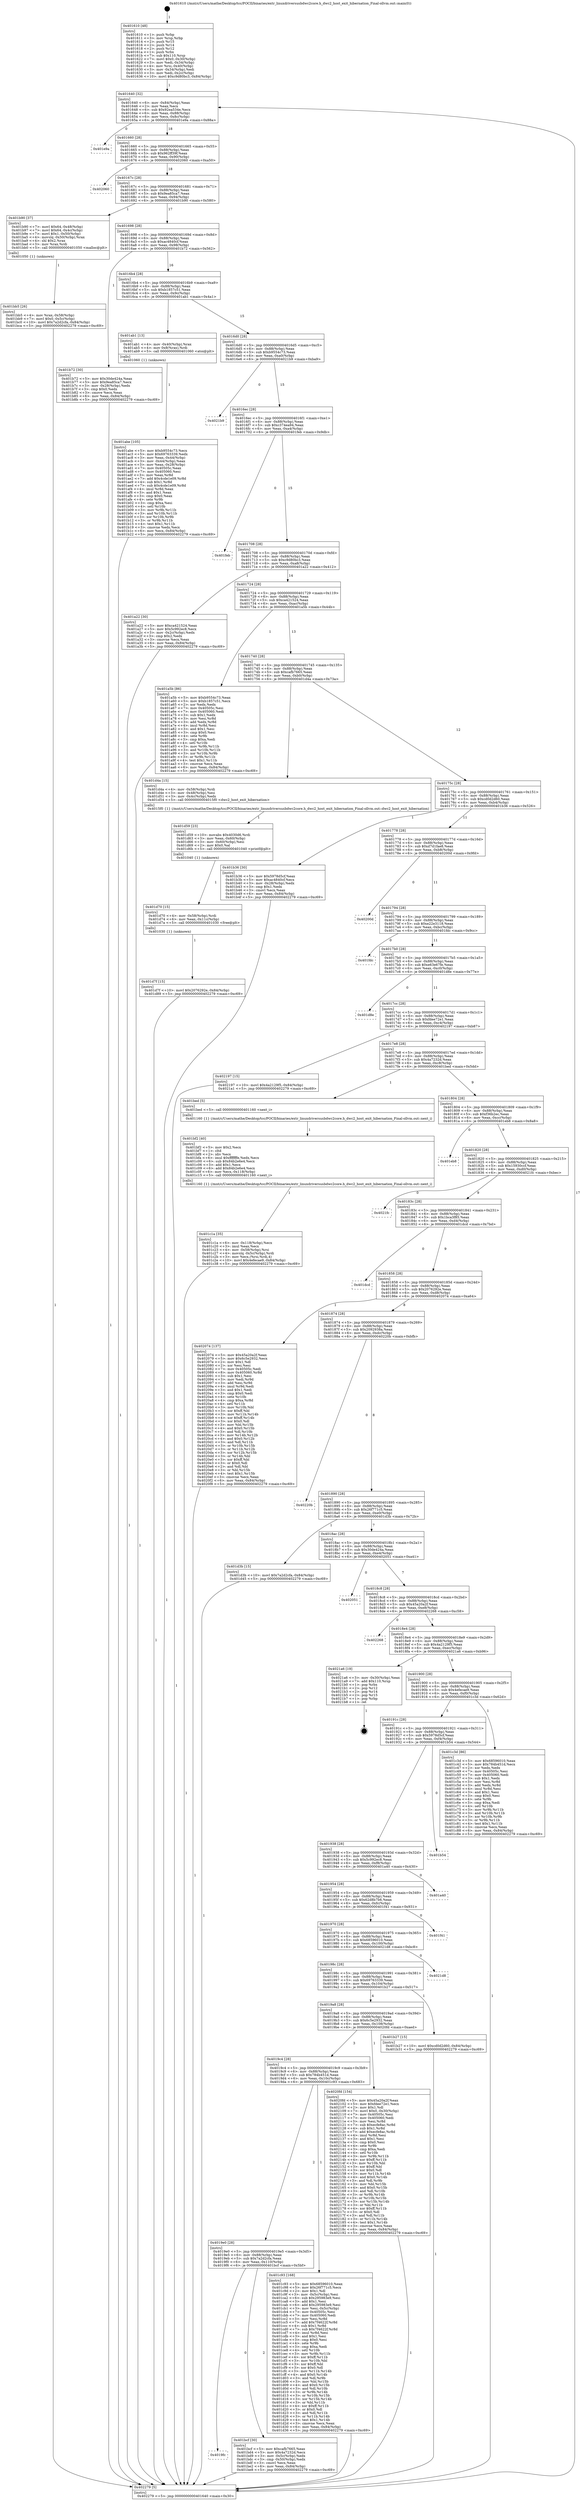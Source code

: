 digraph "0x401610" {
  label = "0x401610 (/mnt/c/Users/mathe/Desktop/tcc/POCII/binaries/extr_linuxdriversusbdwc2core.h_dwc2_host_exit_hibernation_Final-ollvm.out::main(0))"
  labelloc = "t"
  node[shape=record]

  Entry [label="",width=0.3,height=0.3,shape=circle,fillcolor=black,style=filled]
  "0x401640" [label="{
     0x401640 [32]\l
     | [instrs]\l
     &nbsp;&nbsp;0x401640 \<+6\>: mov -0x84(%rbp),%eax\l
     &nbsp;&nbsp;0x401646 \<+2\>: mov %eax,%ecx\l
     &nbsp;&nbsp;0x401648 \<+6\>: sub $0x92ea534e,%ecx\l
     &nbsp;&nbsp;0x40164e \<+6\>: mov %eax,-0x88(%rbp)\l
     &nbsp;&nbsp;0x401654 \<+6\>: mov %ecx,-0x8c(%rbp)\l
     &nbsp;&nbsp;0x40165a \<+6\>: je 0000000000401e9a \<main+0x88a\>\l
  }"]
  "0x401e9a" [label="{
     0x401e9a\l
  }", style=dashed]
  "0x401660" [label="{
     0x401660 [28]\l
     | [instrs]\l
     &nbsp;&nbsp;0x401660 \<+5\>: jmp 0000000000401665 \<main+0x55\>\l
     &nbsp;&nbsp;0x401665 \<+6\>: mov -0x88(%rbp),%eax\l
     &nbsp;&nbsp;0x40166b \<+5\>: sub $0x962ff39f,%eax\l
     &nbsp;&nbsp;0x401670 \<+6\>: mov %eax,-0x90(%rbp)\l
     &nbsp;&nbsp;0x401676 \<+6\>: je 0000000000402060 \<main+0xa50\>\l
  }"]
  Exit [label="",width=0.3,height=0.3,shape=circle,fillcolor=black,style=filled,peripheries=2]
  "0x402060" [label="{
     0x402060\l
  }", style=dashed]
  "0x40167c" [label="{
     0x40167c [28]\l
     | [instrs]\l
     &nbsp;&nbsp;0x40167c \<+5\>: jmp 0000000000401681 \<main+0x71\>\l
     &nbsp;&nbsp;0x401681 \<+6\>: mov -0x88(%rbp),%eax\l
     &nbsp;&nbsp;0x401687 \<+5\>: sub $0x9ea85ca7,%eax\l
     &nbsp;&nbsp;0x40168c \<+6\>: mov %eax,-0x94(%rbp)\l
     &nbsp;&nbsp;0x401692 \<+6\>: je 0000000000401b90 \<main+0x580\>\l
  }"]
  "0x401d7f" [label="{
     0x401d7f [15]\l
     | [instrs]\l
     &nbsp;&nbsp;0x401d7f \<+10\>: movl $0x2076292e,-0x84(%rbp)\l
     &nbsp;&nbsp;0x401d89 \<+5\>: jmp 0000000000402279 \<main+0xc69\>\l
  }"]
  "0x401b90" [label="{
     0x401b90 [37]\l
     | [instrs]\l
     &nbsp;&nbsp;0x401b90 \<+7\>: movl $0x64,-0x48(%rbp)\l
     &nbsp;&nbsp;0x401b97 \<+7\>: movl $0x64,-0x4c(%rbp)\l
     &nbsp;&nbsp;0x401b9e \<+7\>: movl $0x1,-0x50(%rbp)\l
     &nbsp;&nbsp;0x401ba5 \<+4\>: movslq -0x50(%rbp),%rax\l
     &nbsp;&nbsp;0x401ba9 \<+4\>: shl $0x2,%rax\l
     &nbsp;&nbsp;0x401bad \<+3\>: mov %rax,%rdi\l
     &nbsp;&nbsp;0x401bb0 \<+5\>: call 0000000000401050 \<malloc@plt\>\l
     | [calls]\l
     &nbsp;&nbsp;0x401050 \{1\} (unknown)\l
  }"]
  "0x401698" [label="{
     0x401698 [28]\l
     | [instrs]\l
     &nbsp;&nbsp;0x401698 \<+5\>: jmp 000000000040169d \<main+0x8d\>\l
     &nbsp;&nbsp;0x40169d \<+6\>: mov -0x88(%rbp),%eax\l
     &nbsp;&nbsp;0x4016a3 \<+5\>: sub $0xac4840cf,%eax\l
     &nbsp;&nbsp;0x4016a8 \<+6\>: mov %eax,-0x98(%rbp)\l
     &nbsp;&nbsp;0x4016ae \<+6\>: je 0000000000401b72 \<main+0x562\>\l
  }"]
  "0x401d70" [label="{
     0x401d70 [15]\l
     | [instrs]\l
     &nbsp;&nbsp;0x401d70 \<+4\>: mov -0x58(%rbp),%rdi\l
     &nbsp;&nbsp;0x401d74 \<+6\>: mov %eax,-0x11c(%rbp)\l
     &nbsp;&nbsp;0x401d7a \<+5\>: call 0000000000401030 \<free@plt\>\l
     | [calls]\l
     &nbsp;&nbsp;0x401030 \{1\} (unknown)\l
  }"]
  "0x401b72" [label="{
     0x401b72 [30]\l
     | [instrs]\l
     &nbsp;&nbsp;0x401b72 \<+5\>: mov $0x30de424a,%eax\l
     &nbsp;&nbsp;0x401b77 \<+5\>: mov $0x9ea85ca7,%ecx\l
     &nbsp;&nbsp;0x401b7c \<+3\>: mov -0x28(%rbp),%edx\l
     &nbsp;&nbsp;0x401b7f \<+3\>: cmp $0x0,%edx\l
     &nbsp;&nbsp;0x401b82 \<+3\>: cmove %ecx,%eax\l
     &nbsp;&nbsp;0x401b85 \<+6\>: mov %eax,-0x84(%rbp)\l
     &nbsp;&nbsp;0x401b8b \<+5\>: jmp 0000000000402279 \<main+0xc69\>\l
  }"]
  "0x4016b4" [label="{
     0x4016b4 [28]\l
     | [instrs]\l
     &nbsp;&nbsp;0x4016b4 \<+5\>: jmp 00000000004016b9 \<main+0xa9\>\l
     &nbsp;&nbsp;0x4016b9 \<+6\>: mov -0x88(%rbp),%eax\l
     &nbsp;&nbsp;0x4016bf \<+5\>: sub $0xb1857c51,%eax\l
     &nbsp;&nbsp;0x4016c4 \<+6\>: mov %eax,-0x9c(%rbp)\l
     &nbsp;&nbsp;0x4016ca \<+6\>: je 0000000000401ab1 \<main+0x4a1\>\l
  }"]
  "0x401d59" [label="{
     0x401d59 [23]\l
     | [instrs]\l
     &nbsp;&nbsp;0x401d59 \<+10\>: movabs $0x4030d6,%rdi\l
     &nbsp;&nbsp;0x401d63 \<+3\>: mov %eax,-0x60(%rbp)\l
     &nbsp;&nbsp;0x401d66 \<+3\>: mov -0x60(%rbp),%esi\l
     &nbsp;&nbsp;0x401d69 \<+2\>: mov $0x0,%al\l
     &nbsp;&nbsp;0x401d6b \<+5\>: call 0000000000401040 \<printf@plt\>\l
     | [calls]\l
     &nbsp;&nbsp;0x401040 \{1\} (unknown)\l
  }"]
  "0x401ab1" [label="{
     0x401ab1 [13]\l
     | [instrs]\l
     &nbsp;&nbsp;0x401ab1 \<+4\>: mov -0x40(%rbp),%rax\l
     &nbsp;&nbsp;0x401ab5 \<+4\>: mov 0x8(%rax),%rdi\l
     &nbsp;&nbsp;0x401ab9 \<+5\>: call 0000000000401060 \<atoi@plt\>\l
     | [calls]\l
     &nbsp;&nbsp;0x401060 \{1\} (unknown)\l
  }"]
  "0x4016d0" [label="{
     0x4016d0 [28]\l
     | [instrs]\l
     &nbsp;&nbsp;0x4016d0 \<+5\>: jmp 00000000004016d5 \<main+0xc5\>\l
     &nbsp;&nbsp;0x4016d5 \<+6\>: mov -0x88(%rbp),%eax\l
     &nbsp;&nbsp;0x4016db \<+5\>: sub $0xb9554c73,%eax\l
     &nbsp;&nbsp;0x4016e0 \<+6\>: mov %eax,-0xa0(%rbp)\l
     &nbsp;&nbsp;0x4016e6 \<+6\>: je 00000000004021b9 \<main+0xba9\>\l
  }"]
  "0x401c1a" [label="{
     0x401c1a [35]\l
     | [instrs]\l
     &nbsp;&nbsp;0x401c1a \<+6\>: mov -0x118(%rbp),%ecx\l
     &nbsp;&nbsp;0x401c20 \<+3\>: imul %eax,%ecx\l
     &nbsp;&nbsp;0x401c23 \<+4\>: mov -0x58(%rbp),%rsi\l
     &nbsp;&nbsp;0x401c27 \<+4\>: movslq -0x5c(%rbp),%rdi\l
     &nbsp;&nbsp;0x401c2b \<+3\>: mov %ecx,(%rsi,%rdi,4)\l
     &nbsp;&nbsp;0x401c2e \<+10\>: movl $0x4efecae9,-0x84(%rbp)\l
     &nbsp;&nbsp;0x401c38 \<+5\>: jmp 0000000000402279 \<main+0xc69\>\l
  }"]
  "0x4021b9" [label="{
     0x4021b9\l
  }", style=dashed]
  "0x4016ec" [label="{
     0x4016ec [28]\l
     | [instrs]\l
     &nbsp;&nbsp;0x4016ec \<+5\>: jmp 00000000004016f1 \<main+0xe1\>\l
     &nbsp;&nbsp;0x4016f1 \<+6\>: mov -0x88(%rbp),%eax\l
     &nbsp;&nbsp;0x4016f7 \<+5\>: sub $0xc374ea94,%eax\l
     &nbsp;&nbsp;0x4016fc \<+6\>: mov %eax,-0xa4(%rbp)\l
     &nbsp;&nbsp;0x401702 \<+6\>: je 0000000000401feb \<main+0x9db\>\l
  }"]
  "0x401bf2" [label="{
     0x401bf2 [40]\l
     | [instrs]\l
     &nbsp;&nbsp;0x401bf2 \<+5\>: mov $0x2,%ecx\l
     &nbsp;&nbsp;0x401bf7 \<+1\>: cltd\l
     &nbsp;&nbsp;0x401bf8 \<+2\>: idiv %ecx\l
     &nbsp;&nbsp;0x401bfa \<+6\>: imul $0xfffffffe,%edx,%ecx\l
     &nbsp;&nbsp;0x401c00 \<+6\>: sub $0x84b2e6e4,%ecx\l
     &nbsp;&nbsp;0x401c06 \<+3\>: add $0x1,%ecx\l
     &nbsp;&nbsp;0x401c09 \<+6\>: add $0x84b2e6e4,%ecx\l
     &nbsp;&nbsp;0x401c0f \<+6\>: mov %ecx,-0x118(%rbp)\l
     &nbsp;&nbsp;0x401c15 \<+5\>: call 0000000000401160 \<next_i\>\l
     | [calls]\l
     &nbsp;&nbsp;0x401160 \{1\} (/mnt/c/Users/mathe/Desktop/tcc/POCII/binaries/extr_linuxdriversusbdwc2core.h_dwc2_host_exit_hibernation_Final-ollvm.out::next_i)\l
  }"]
  "0x401feb" [label="{
     0x401feb\l
  }", style=dashed]
  "0x401708" [label="{
     0x401708 [28]\l
     | [instrs]\l
     &nbsp;&nbsp;0x401708 \<+5\>: jmp 000000000040170d \<main+0xfd\>\l
     &nbsp;&nbsp;0x40170d \<+6\>: mov -0x88(%rbp),%eax\l
     &nbsp;&nbsp;0x401713 \<+5\>: sub $0xc9d80bc3,%eax\l
     &nbsp;&nbsp;0x401718 \<+6\>: mov %eax,-0xa8(%rbp)\l
     &nbsp;&nbsp;0x40171e \<+6\>: je 0000000000401a22 \<main+0x412\>\l
  }"]
  "0x4019fc" [label="{
     0x4019fc\l
  }", style=dashed]
  "0x401a22" [label="{
     0x401a22 [30]\l
     | [instrs]\l
     &nbsp;&nbsp;0x401a22 \<+5\>: mov $0xca421524,%eax\l
     &nbsp;&nbsp;0x401a27 \<+5\>: mov $0x5c992ec8,%ecx\l
     &nbsp;&nbsp;0x401a2c \<+3\>: mov -0x2c(%rbp),%edx\l
     &nbsp;&nbsp;0x401a2f \<+3\>: cmp $0x2,%edx\l
     &nbsp;&nbsp;0x401a32 \<+3\>: cmovne %ecx,%eax\l
     &nbsp;&nbsp;0x401a35 \<+6\>: mov %eax,-0x84(%rbp)\l
     &nbsp;&nbsp;0x401a3b \<+5\>: jmp 0000000000402279 \<main+0xc69\>\l
  }"]
  "0x401724" [label="{
     0x401724 [28]\l
     | [instrs]\l
     &nbsp;&nbsp;0x401724 \<+5\>: jmp 0000000000401729 \<main+0x119\>\l
     &nbsp;&nbsp;0x401729 \<+6\>: mov -0x88(%rbp),%eax\l
     &nbsp;&nbsp;0x40172f \<+5\>: sub $0xca421524,%eax\l
     &nbsp;&nbsp;0x401734 \<+6\>: mov %eax,-0xac(%rbp)\l
     &nbsp;&nbsp;0x40173a \<+6\>: je 0000000000401a5b \<main+0x44b\>\l
  }"]
  "0x402279" [label="{
     0x402279 [5]\l
     | [instrs]\l
     &nbsp;&nbsp;0x402279 \<+5\>: jmp 0000000000401640 \<main+0x30\>\l
  }"]
  "0x401610" [label="{
     0x401610 [48]\l
     | [instrs]\l
     &nbsp;&nbsp;0x401610 \<+1\>: push %rbp\l
     &nbsp;&nbsp;0x401611 \<+3\>: mov %rsp,%rbp\l
     &nbsp;&nbsp;0x401614 \<+2\>: push %r15\l
     &nbsp;&nbsp;0x401616 \<+2\>: push %r14\l
     &nbsp;&nbsp;0x401618 \<+2\>: push %r12\l
     &nbsp;&nbsp;0x40161a \<+1\>: push %rbx\l
     &nbsp;&nbsp;0x40161b \<+7\>: sub $0x110,%rsp\l
     &nbsp;&nbsp;0x401622 \<+7\>: movl $0x0,-0x30(%rbp)\l
     &nbsp;&nbsp;0x401629 \<+3\>: mov %edi,-0x34(%rbp)\l
     &nbsp;&nbsp;0x40162c \<+4\>: mov %rsi,-0x40(%rbp)\l
     &nbsp;&nbsp;0x401630 \<+3\>: mov -0x34(%rbp),%edi\l
     &nbsp;&nbsp;0x401633 \<+3\>: mov %edi,-0x2c(%rbp)\l
     &nbsp;&nbsp;0x401636 \<+10\>: movl $0xc9d80bc3,-0x84(%rbp)\l
  }"]
  "0x401bcf" [label="{
     0x401bcf [30]\l
     | [instrs]\l
     &nbsp;&nbsp;0x401bcf \<+5\>: mov $0xcafb7665,%eax\l
     &nbsp;&nbsp;0x401bd4 \<+5\>: mov $0x4a7232d,%ecx\l
     &nbsp;&nbsp;0x401bd9 \<+3\>: mov -0x5c(%rbp),%edx\l
     &nbsp;&nbsp;0x401bdc \<+3\>: cmp -0x50(%rbp),%edx\l
     &nbsp;&nbsp;0x401bdf \<+3\>: cmovl %ecx,%eax\l
     &nbsp;&nbsp;0x401be2 \<+6\>: mov %eax,-0x84(%rbp)\l
     &nbsp;&nbsp;0x401be8 \<+5\>: jmp 0000000000402279 \<main+0xc69\>\l
  }"]
  "0x401a5b" [label="{
     0x401a5b [86]\l
     | [instrs]\l
     &nbsp;&nbsp;0x401a5b \<+5\>: mov $0xb9554c73,%eax\l
     &nbsp;&nbsp;0x401a60 \<+5\>: mov $0xb1857c51,%ecx\l
     &nbsp;&nbsp;0x401a65 \<+2\>: xor %edx,%edx\l
     &nbsp;&nbsp;0x401a67 \<+7\>: mov 0x40505c,%esi\l
     &nbsp;&nbsp;0x401a6e \<+7\>: mov 0x405060,%edi\l
     &nbsp;&nbsp;0x401a75 \<+3\>: sub $0x1,%edx\l
     &nbsp;&nbsp;0x401a78 \<+3\>: mov %esi,%r8d\l
     &nbsp;&nbsp;0x401a7b \<+3\>: add %edx,%r8d\l
     &nbsp;&nbsp;0x401a7e \<+4\>: imul %r8d,%esi\l
     &nbsp;&nbsp;0x401a82 \<+3\>: and $0x1,%esi\l
     &nbsp;&nbsp;0x401a85 \<+3\>: cmp $0x0,%esi\l
     &nbsp;&nbsp;0x401a88 \<+4\>: sete %r9b\l
     &nbsp;&nbsp;0x401a8c \<+3\>: cmp $0xa,%edi\l
     &nbsp;&nbsp;0x401a8f \<+4\>: setl %r10b\l
     &nbsp;&nbsp;0x401a93 \<+3\>: mov %r9b,%r11b\l
     &nbsp;&nbsp;0x401a96 \<+3\>: and %r10b,%r11b\l
     &nbsp;&nbsp;0x401a99 \<+3\>: xor %r10b,%r9b\l
     &nbsp;&nbsp;0x401a9c \<+3\>: or %r9b,%r11b\l
     &nbsp;&nbsp;0x401a9f \<+4\>: test $0x1,%r11b\l
     &nbsp;&nbsp;0x401aa3 \<+3\>: cmovne %ecx,%eax\l
     &nbsp;&nbsp;0x401aa6 \<+6\>: mov %eax,-0x84(%rbp)\l
     &nbsp;&nbsp;0x401aac \<+5\>: jmp 0000000000402279 \<main+0xc69\>\l
  }"]
  "0x401740" [label="{
     0x401740 [28]\l
     | [instrs]\l
     &nbsp;&nbsp;0x401740 \<+5\>: jmp 0000000000401745 \<main+0x135\>\l
     &nbsp;&nbsp;0x401745 \<+6\>: mov -0x88(%rbp),%eax\l
     &nbsp;&nbsp;0x40174b \<+5\>: sub $0xcafb7665,%eax\l
     &nbsp;&nbsp;0x401750 \<+6\>: mov %eax,-0xb0(%rbp)\l
     &nbsp;&nbsp;0x401756 \<+6\>: je 0000000000401d4a \<main+0x73a\>\l
  }"]
  "0x401abe" [label="{
     0x401abe [105]\l
     | [instrs]\l
     &nbsp;&nbsp;0x401abe \<+5\>: mov $0xb9554c73,%ecx\l
     &nbsp;&nbsp;0x401ac3 \<+5\>: mov $0x69763339,%edx\l
     &nbsp;&nbsp;0x401ac8 \<+3\>: mov %eax,-0x44(%rbp)\l
     &nbsp;&nbsp;0x401acb \<+3\>: mov -0x44(%rbp),%eax\l
     &nbsp;&nbsp;0x401ace \<+3\>: mov %eax,-0x28(%rbp)\l
     &nbsp;&nbsp;0x401ad1 \<+7\>: mov 0x40505c,%eax\l
     &nbsp;&nbsp;0x401ad8 \<+7\>: mov 0x405060,%esi\l
     &nbsp;&nbsp;0x401adf \<+3\>: mov %eax,%r8d\l
     &nbsp;&nbsp;0x401ae2 \<+7\>: add $0x4cde1e09,%r8d\l
     &nbsp;&nbsp;0x401ae9 \<+4\>: sub $0x1,%r8d\l
     &nbsp;&nbsp;0x401aed \<+7\>: sub $0x4cde1e09,%r8d\l
     &nbsp;&nbsp;0x401af4 \<+4\>: imul %r8d,%eax\l
     &nbsp;&nbsp;0x401af8 \<+3\>: and $0x1,%eax\l
     &nbsp;&nbsp;0x401afb \<+3\>: cmp $0x0,%eax\l
     &nbsp;&nbsp;0x401afe \<+4\>: sete %r9b\l
     &nbsp;&nbsp;0x401b02 \<+3\>: cmp $0xa,%esi\l
     &nbsp;&nbsp;0x401b05 \<+4\>: setl %r10b\l
     &nbsp;&nbsp;0x401b09 \<+3\>: mov %r9b,%r11b\l
     &nbsp;&nbsp;0x401b0c \<+3\>: and %r10b,%r11b\l
     &nbsp;&nbsp;0x401b0f \<+3\>: xor %r10b,%r9b\l
     &nbsp;&nbsp;0x401b12 \<+3\>: or %r9b,%r11b\l
     &nbsp;&nbsp;0x401b15 \<+4\>: test $0x1,%r11b\l
     &nbsp;&nbsp;0x401b19 \<+3\>: cmovne %edx,%ecx\l
     &nbsp;&nbsp;0x401b1c \<+6\>: mov %ecx,-0x84(%rbp)\l
     &nbsp;&nbsp;0x401b22 \<+5\>: jmp 0000000000402279 \<main+0xc69\>\l
  }"]
  "0x4019e0" [label="{
     0x4019e0 [28]\l
     | [instrs]\l
     &nbsp;&nbsp;0x4019e0 \<+5\>: jmp 00000000004019e5 \<main+0x3d5\>\l
     &nbsp;&nbsp;0x4019e5 \<+6\>: mov -0x88(%rbp),%eax\l
     &nbsp;&nbsp;0x4019eb \<+5\>: sub $0x7a2d2cfa,%eax\l
     &nbsp;&nbsp;0x4019f0 \<+6\>: mov %eax,-0x110(%rbp)\l
     &nbsp;&nbsp;0x4019f6 \<+6\>: je 0000000000401bcf \<main+0x5bf\>\l
  }"]
  "0x401d4a" [label="{
     0x401d4a [15]\l
     | [instrs]\l
     &nbsp;&nbsp;0x401d4a \<+4\>: mov -0x58(%rbp),%rdi\l
     &nbsp;&nbsp;0x401d4e \<+3\>: mov -0x48(%rbp),%esi\l
     &nbsp;&nbsp;0x401d51 \<+3\>: mov -0x4c(%rbp),%edx\l
     &nbsp;&nbsp;0x401d54 \<+5\>: call 00000000004015f0 \<dwc2_host_exit_hibernation\>\l
     | [calls]\l
     &nbsp;&nbsp;0x4015f0 \{1\} (/mnt/c/Users/mathe/Desktop/tcc/POCII/binaries/extr_linuxdriversusbdwc2core.h_dwc2_host_exit_hibernation_Final-ollvm.out::dwc2_host_exit_hibernation)\l
  }"]
  "0x40175c" [label="{
     0x40175c [28]\l
     | [instrs]\l
     &nbsp;&nbsp;0x40175c \<+5\>: jmp 0000000000401761 \<main+0x151\>\l
     &nbsp;&nbsp;0x401761 \<+6\>: mov -0x88(%rbp),%eax\l
     &nbsp;&nbsp;0x401767 \<+5\>: sub $0xcd0d2d60,%eax\l
     &nbsp;&nbsp;0x40176c \<+6\>: mov %eax,-0xb4(%rbp)\l
     &nbsp;&nbsp;0x401772 \<+6\>: je 0000000000401b36 \<main+0x526\>\l
  }"]
  "0x401c93" [label="{
     0x401c93 [168]\l
     | [instrs]\l
     &nbsp;&nbsp;0x401c93 \<+5\>: mov $0x68596010,%eax\l
     &nbsp;&nbsp;0x401c98 \<+5\>: mov $0x26f771c5,%ecx\l
     &nbsp;&nbsp;0x401c9d \<+2\>: mov $0x1,%dl\l
     &nbsp;&nbsp;0x401c9f \<+3\>: mov -0x5c(%rbp),%esi\l
     &nbsp;&nbsp;0x401ca2 \<+6\>: sub $0x295983e9,%esi\l
     &nbsp;&nbsp;0x401ca8 \<+3\>: add $0x1,%esi\l
     &nbsp;&nbsp;0x401cab \<+6\>: add $0x295983e9,%esi\l
     &nbsp;&nbsp;0x401cb1 \<+3\>: mov %esi,-0x5c(%rbp)\l
     &nbsp;&nbsp;0x401cb4 \<+7\>: mov 0x40505c,%esi\l
     &nbsp;&nbsp;0x401cbb \<+7\>: mov 0x405060,%edi\l
     &nbsp;&nbsp;0x401cc2 \<+3\>: mov %esi,%r8d\l
     &nbsp;&nbsp;0x401cc5 \<+7\>: add $0x7f4622f,%r8d\l
     &nbsp;&nbsp;0x401ccc \<+4\>: sub $0x1,%r8d\l
     &nbsp;&nbsp;0x401cd0 \<+7\>: sub $0x7f4622f,%r8d\l
     &nbsp;&nbsp;0x401cd7 \<+4\>: imul %r8d,%esi\l
     &nbsp;&nbsp;0x401cdb \<+3\>: and $0x1,%esi\l
     &nbsp;&nbsp;0x401cde \<+3\>: cmp $0x0,%esi\l
     &nbsp;&nbsp;0x401ce1 \<+4\>: sete %r9b\l
     &nbsp;&nbsp;0x401ce5 \<+3\>: cmp $0xa,%edi\l
     &nbsp;&nbsp;0x401ce8 \<+4\>: setl %r10b\l
     &nbsp;&nbsp;0x401cec \<+3\>: mov %r9b,%r11b\l
     &nbsp;&nbsp;0x401cef \<+4\>: xor $0xff,%r11b\l
     &nbsp;&nbsp;0x401cf3 \<+3\>: mov %r10b,%bl\l
     &nbsp;&nbsp;0x401cf6 \<+3\>: xor $0xff,%bl\l
     &nbsp;&nbsp;0x401cf9 \<+3\>: xor $0x0,%dl\l
     &nbsp;&nbsp;0x401cfc \<+3\>: mov %r11b,%r14b\l
     &nbsp;&nbsp;0x401cff \<+4\>: and $0x0,%r14b\l
     &nbsp;&nbsp;0x401d03 \<+3\>: and %dl,%r9b\l
     &nbsp;&nbsp;0x401d06 \<+3\>: mov %bl,%r15b\l
     &nbsp;&nbsp;0x401d09 \<+4\>: and $0x0,%r15b\l
     &nbsp;&nbsp;0x401d0d \<+3\>: and %dl,%r10b\l
     &nbsp;&nbsp;0x401d10 \<+3\>: or %r9b,%r14b\l
     &nbsp;&nbsp;0x401d13 \<+3\>: or %r10b,%r15b\l
     &nbsp;&nbsp;0x401d16 \<+3\>: xor %r15b,%r14b\l
     &nbsp;&nbsp;0x401d19 \<+3\>: or %bl,%r11b\l
     &nbsp;&nbsp;0x401d1c \<+4\>: xor $0xff,%r11b\l
     &nbsp;&nbsp;0x401d20 \<+3\>: or $0x0,%dl\l
     &nbsp;&nbsp;0x401d23 \<+3\>: and %dl,%r11b\l
     &nbsp;&nbsp;0x401d26 \<+3\>: or %r11b,%r14b\l
     &nbsp;&nbsp;0x401d29 \<+4\>: test $0x1,%r14b\l
     &nbsp;&nbsp;0x401d2d \<+3\>: cmovne %ecx,%eax\l
     &nbsp;&nbsp;0x401d30 \<+6\>: mov %eax,-0x84(%rbp)\l
     &nbsp;&nbsp;0x401d36 \<+5\>: jmp 0000000000402279 \<main+0xc69\>\l
  }"]
  "0x401b36" [label="{
     0x401b36 [30]\l
     | [instrs]\l
     &nbsp;&nbsp;0x401b36 \<+5\>: mov $0x5978d5cf,%eax\l
     &nbsp;&nbsp;0x401b3b \<+5\>: mov $0xac4840cf,%ecx\l
     &nbsp;&nbsp;0x401b40 \<+3\>: mov -0x28(%rbp),%edx\l
     &nbsp;&nbsp;0x401b43 \<+3\>: cmp $0x1,%edx\l
     &nbsp;&nbsp;0x401b46 \<+3\>: cmovl %ecx,%eax\l
     &nbsp;&nbsp;0x401b49 \<+6\>: mov %eax,-0x84(%rbp)\l
     &nbsp;&nbsp;0x401b4f \<+5\>: jmp 0000000000402279 \<main+0xc69\>\l
  }"]
  "0x401778" [label="{
     0x401778 [28]\l
     | [instrs]\l
     &nbsp;&nbsp;0x401778 \<+5\>: jmp 000000000040177d \<main+0x16d\>\l
     &nbsp;&nbsp;0x40177d \<+6\>: mov -0x88(%rbp),%eax\l
     &nbsp;&nbsp;0x401783 \<+5\>: sub $0xd7d1fae8,%eax\l
     &nbsp;&nbsp;0x401788 \<+6\>: mov %eax,-0xb8(%rbp)\l
     &nbsp;&nbsp;0x40178e \<+6\>: je 000000000040200d \<main+0x9fd\>\l
  }"]
  "0x4019c4" [label="{
     0x4019c4 [28]\l
     | [instrs]\l
     &nbsp;&nbsp;0x4019c4 \<+5\>: jmp 00000000004019c9 \<main+0x3b9\>\l
     &nbsp;&nbsp;0x4019c9 \<+6\>: mov -0x88(%rbp),%eax\l
     &nbsp;&nbsp;0x4019cf \<+5\>: sub $0x784b451d,%eax\l
     &nbsp;&nbsp;0x4019d4 \<+6\>: mov %eax,-0x10c(%rbp)\l
     &nbsp;&nbsp;0x4019da \<+6\>: je 0000000000401c93 \<main+0x683\>\l
  }"]
  "0x40200d" [label="{
     0x40200d\l
  }", style=dashed]
  "0x401794" [label="{
     0x401794 [28]\l
     | [instrs]\l
     &nbsp;&nbsp;0x401794 \<+5\>: jmp 0000000000401799 \<main+0x189\>\l
     &nbsp;&nbsp;0x401799 \<+6\>: mov -0x88(%rbp),%eax\l
     &nbsp;&nbsp;0x40179f \<+5\>: sub $0xe22e3118,%eax\l
     &nbsp;&nbsp;0x4017a4 \<+6\>: mov %eax,-0xbc(%rbp)\l
     &nbsp;&nbsp;0x4017aa \<+6\>: je 0000000000401fdc \<main+0x9cc\>\l
  }"]
  "0x4020fd" [label="{
     0x4020fd [154]\l
     | [instrs]\l
     &nbsp;&nbsp;0x4020fd \<+5\>: mov $0x45a20a2f,%eax\l
     &nbsp;&nbsp;0x402102 \<+5\>: mov $0xfdee72e1,%ecx\l
     &nbsp;&nbsp;0x402107 \<+2\>: mov $0x1,%dl\l
     &nbsp;&nbsp;0x402109 \<+7\>: movl $0x0,-0x30(%rbp)\l
     &nbsp;&nbsp;0x402110 \<+7\>: mov 0x40505c,%esi\l
     &nbsp;&nbsp;0x402117 \<+7\>: mov 0x405060,%edi\l
     &nbsp;&nbsp;0x40211e \<+3\>: mov %esi,%r8d\l
     &nbsp;&nbsp;0x402121 \<+7\>: sub $0xecfe8ac,%r8d\l
     &nbsp;&nbsp;0x402128 \<+4\>: sub $0x1,%r8d\l
     &nbsp;&nbsp;0x40212c \<+7\>: add $0xecfe8ac,%r8d\l
     &nbsp;&nbsp;0x402133 \<+4\>: imul %r8d,%esi\l
     &nbsp;&nbsp;0x402137 \<+3\>: and $0x1,%esi\l
     &nbsp;&nbsp;0x40213a \<+3\>: cmp $0x0,%esi\l
     &nbsp;&nbsp;0x40213d \<+4\>: sete %r9b\l
     &nbsp;&nbsp;0x402141 \<+3\>: cmp $0xa,%edi\l
     &nbsp;&nbsp;0x402144 \<+4\>: setl %r10b\l
     &nbsp;&nbsp;0x402148 \<+3\>: mov %r9b,%r11b\l
     &nbsp;&nbsp;0x40214b \<+4\>: xor $0xff,%r11b\l
     &nbsp;&nbsp;0x40214f \<+3\>: mov %r10b,%bl\l
     &nbsp;&nbsp;0x402152 \<+3\>: xor $0xff,%bl\l
     &nbsp;&nbsp;0x402155 \<+3\>: xor $0x0,%dl\l
     &nbsp;&nbsp;0x402158 \<+3\>: mov %r11b,%r14b\l
     &nbsp;&nbsp;0x40215b \<+4\>: and $0x0,%r14b\l
     &nbsp;&nbsp;0x40215f \<+3\>: and %dl,%r9b\l
     &nbsp;&nbsp;0x402162 \<+3\>: mov %bl,%r15b\l
     &nbsp;&nbsp;0x402165 \<+4\>: and $0x0,%r15b\l
     &nbsp;&nbsp;0x402169 \<+3\>: and %dl,%r10b\l
     &nbsp;&nbsp;0x40216c \<+3\>: or %r9b,%r14b\l
     &nbsp;&nbsp;0x40216f \<+3\>: or %r10b,%r15b\l
     &nbsp;&nbsp;0x402172 \<+3\>: xor %r15b,%r14b\l
     &nbsp;&nbsp;0x402175 \<+3\>: or %bl,%r11b\l
     &nbsp;&nbsp;0x402178 \<+4\>: xor $0xff,%r11b\l
     &nbsp;&nbsp;0x40217c \<+3\>: or $0x0,%dl\l
     &nbsp;&nbsp;0x40217f \<+3\>: and %dl,%r11b\l
     &nbsp;&nbsp;0x402182 \<+3\>: or %r11b,%r14b\l
     &nbsp;&nbsp;0x402185 \<+4\>: test $0x1,%r14b\l
     &nbsp;&nbsp;0x402189 \<+3\>: cmovne %ecx,%eax\l
     &nbsp;&nbsp;0x40218c \<+6\>: mov %eax,-0x84(%rbp)\l
     &nbsp;&nbsp;0x402192 \<+5\>: jmp 0000000000402279 \<main+0xc69\>\l
  }"]
  "0x401fdc" [label="{
     0x401fdc\l
  }", style=dashed]
  "0x4017b0" [label="{
     0x4017b0 [28]\l
     | [instrs]\l
     &nbsp;&nbsp;0x4017b0 \<+5\>: jmp 00000000004017b5 \<main+0x1a5\>\l
     &nbsp;&nbsp;0x4017b5 \<+6\>: mov -0x88(%rbp),%eax\l
     &nbsp;&nbsp;0x4017bb \<+5\>: sub $0xe63e67fe,%eax\l
     &nbsp;&nbsp;0x4017c0 \<+6\>: mov %eax,-0xc0(%rbp)\l
     &nbsp;&nbsp;0x4017c6 \<+6\>: je 0000000000401d8e \<main+0x77e\>\l
  }"]
  "0x401bb5" [label="{
     0x401bb5 [26]\l
     | [instrs]\l
     &nbsp;&nbsp;0x401bb5 \<+4\>: mov %rax,-0x58(%rbp)\l
     &nbsp;&nbsp;0x401bb9 \<+7\>: movl $0x0,-0x5c(%rbp)\l
     &nbsp;&nbsp;0x401bc0 \<+10\>: movl $0x7a2d2cfa,-0x84(%rbp)\l
     &nbsp;&nbsp;0x401bca \<+5\>: jmp 0000000000402279 \<main+0xc69\>\l
  }"]
  "0x401d8e" [label="{
     0x401d8e\l
  }", style=dashed]
  "0x4017cc" [label="{
     0x4017cc [28]\l
     | [instrs]\l
     &nbsp;&nbsp;0x4017cc \<+5\>: jmp 00000000004017d1 \<main+0x1c1\>\l
     &nbsp;&nbsp;0x4017d1 \<+6\>: mov -0x88(%rbp),%eax\l
     &nbsp;&nbsp;0x4017d7 \<+5\>: sub $0xfdee72e1,%eax\l
     &nbsp;&nbsp;0x4017dc \<+6\>: mov %eax,-0xc4(%rbp)\l
     &nbsp;&nbsp;0x4017e2 \<+6\>: je 0000000000402197 \<main+0xb87\>\l
  }"]
  "0x4019a8" [label="{
     0x4019a8 [28]\l
     | [instrs]\l
     &nbsp;&nbsp;0x4019a8 \<+5\>: jmp 00000000004019ad \<main+0x39d\>\l
     &nbsp;&nbsp;0x4019ad \<+6\>: mov -0x88(%rbp),%eax\l
     &nbsp;&nbsp;0x4019b3 \<+5\>: sub $0x6c5e2932,%eax\l
     &nbsp;&nbsp;0x4019b8 \<+6\>: mov %eax,-0x108(%rbp)\l
     &nbsp;&nbsp;0x4019be \<+6\>: je 00000000004020fd \<main+0xaed\>\l
  }"]
  "0x402197" [label="{
     0x402197 [15]\l
     | [instrs]\l
     &nbsp;&nbsp;0x402197 \<+10\>: movl $0x4a2129f5,-0x84(%rbp)\l
     &nbsp;&nbsp;0x4021a1 \<+5\>: jmp 0000000000402279 \<main+0xc69\>\l
  }"]
  "0x4017e8" [label="{
     0x4017e8 [28]\l
     | [instrs]\l
     &nbsp;&nbsp;0x4017e8 \<+5\>: jmp 00000000004017ed \<main+0x1dd\>\l
     &nbsp;&nbsp;0x4017ed \<+6\>: mov -0x88(%rbp),%eax\l
     &nbsp;&nbsp;0x4017f3 \<+5\>: sub $0x4a7232d,%eax\l
     &nbsp;&nbsp;0x4017f8 \<+6\>: mov %eax,-0xc8(%rbp)\l
     &nbsp;&nbsp;0x4017fe \<+6\>: je 0000000000401bed \<main+0x5dd\>\l
  }"]
  "0x401b27" [label="{
     0x401b27 [15]\l
     | [instrs]\l
     &nbsp;&nbsp;0x401b27 \<+10\>: movl $0xcd0d2d60,-0x84(%rbp)\l
     &nbsp;&nbsp;0x401b31 \<+5\>: jmp 0000000000402279 \<main+0xc69\>\l
  }"]
  "0x401bed" [label="{
     0x401bed [5]\l
     | [instrs]\l
     &nbsp;&nbsp;0x401bed \<+5\>: call 0000000000401160 \<next_i\>\l
     | [calls]\l
     &nbsp;&nbsp;0x401160 \{1\} (/mnt/c/Users/mathe/Desktop/tcc/POCII/binaries/extr_linuxdriversusbdwc2core.h_dwc2_host_exit_hibernation_Final-ollvm.out::next_i)\l
  }"]
  "0x401804" [label="{
     0x401804 [28]\l
     | [instrs]\l
     &nbsp;&nbsp;0x401804 \<+5\>: jmp 0000000000401809 \<main+0x1f9\>\l
     &nbsp;&nbsp;0x401809 \<+6\>: mov -0x88(%rbp),%eax\l
     &nbsp;&nbsp;0x40180f \<+5\>: sub $0xf36b2ec,%eax\l
     &nbsp;&nbsp;0x401814 \<+6\>: mov %eax,-0xcc(%rbp)\l
     &nbsp;&nbsp;0x40181a \<+6\>: je 0000000000401eb8 \<main+0x8a8\>\l
  }"]
  "0x40198c" [label="{
     0x40198c [28]\l
     | [instrs]\l
     &nbsp;&nbsp;0x40198c \<+5\>: jmp 0000000000401991 \<main+0x381\>\l
     &nbsp;&nbsp;0x401991 \<+6\>: mov -0x88(%rbp),%eax\l
     &nbsp;&nbsp;0x401997 \<+5\>: sub $0x69763339,%eax\l
     &nbsp;&nbsp;0x40199c \<+6\>: mov %eax,-0x104(%rbp)\l
     &nbsp;&nbsp;0x4019a2 \<+6\>: je 0000000000401b27 \<main+0x517\>\l
  }"]
  "0x401eb8" [label="{
     0x401eb8\l
  }", style=dashed]
  "0x401820" [label="{
     0x401820 [28]\l
     | [instrs]\l
     &nbsp;&nbsp;0x401820 \<+5\>: jmp 0000000000401825 \<main+0x215\>\l
     &nbsp;&nbsp;0x401825 \<+6\>: mov -0x88(%rbp),%eax\l
     &nbsp;&nbsp;0x40182b \<+5\>: sub $0x15930ccf,%eax\l
     &nbsp;&nbsp;0x401830 \<+6\>: mov %eax,-0xd0(%rbp)\l
     &nbsp;&nbsp;0x401836 \<+6\>: je 00000000004021fc \<main+0xbec\>\l
  }"]
  "0x4021d8" [label="{
     0x4021d8\l
  }", style=dashed]
  "0x4021fc" [label="{
     0x4021fc\l
  }", style=dashed]
  "0x40183c" [label="{
     0x40183c [28]\l
     | [instrs]\l
     &nbsp;&nbsp;0x40183c \<+5\>: jmp 0000000000401841 \<main+0x231\>\l
     &nbsp;&nbsp;0x401841 \<+6\>: mov -0x88(%rbp),%eax\l
     &nbsp;&nbsp;0x401847 \<+5\>: sub $0x1bca3f85,%eax\l
     &nbsp;&nbsp;0x40184c \<+6\>: mov %eax,-0xd4(%rbp)\l
     &nbsp;&nbsp;0x401852 \<+6\>: je 0000000000401dcd \<main+0x7bd\>\l
  }"]
  "0x401970" [label="{
     0x401970 [28]\l
     | [instrs]\l
     &nbsp;&nbsp;0x401970 \<+5\>: jmp 0000000000401975 \<main+0x365\>\l
     &nbsp;&nbsp;0x401975 \<+6\>: mov -0x88(%rbp),%eax\l
     &nbsp;&nbsp;0x40197b \<+5\>: sub $0x68596010,%eax\l
     &nbsp;&nbsp;0x401980 \<+6\>: mov %eax,-0x100(%rbp)\l
     &nbsp;&nbsp;0x401986 \<+6\>: je 00000000004021d8 \<main+0xbc8\>\l
  }"]
  "0x401dcd" [label="{
     0x401dcd\l
  }", style=dashed]
  "0x401858" [label="{
     0x401858 [28]\l
     | [instrs]\l
     &nbsp;&nbsp;0x401858 \<+5\>: jmp 000000000040185d \<main+0x24d\>\l
     &nbsp;&nbsp;0x40185d \<+6\>: mov -0x88(%rbp),%eax\l
     &nbsp;&nbsp;0x401863 \<+5\>: sub $0x2076292e,%eax\l
     &nbsp;&nbsp;0x401868 \<+6\>: mov %eax,-0xd8(%rbp)\l
     &nbsp;&nbsp;0x40186e \<+6\>: je 0000000000402074 \<main+0xa64\>\l
  }"]
  "0x401f41" [label="{
     0x401f41\l
  }", style=dashed]
  "0x402074" [label="{
     0x402074 [137]\l
     | [instrs]\l
     &nbsp;&nbsp;0x402074 \<+5\>: mov $0x45a20a2f,%eax\l
     &nbsp;&nbsp;0x402079 \<+5\>: mov $0x6c5e2932,%ecx\l
     &nbsp;&nbsp;0x40207e \<+2\>: mov $0x1,%dl\l
     &nbsp;&nbsp;0x402080 \<+2\>: xor %esi,%esi\l
     &nbsp;&nbsp;0x402082 \<+7\>: mov 0x40505c,%edi\l
     &nbsp;&nbsp;0x402089 \<+8\>: mov 0x405060,%r8d\l
     &nbsp;&nbsp;0x402091 \<+3\>: sub $0x1,%esi\l
     &nbsp;&nbsp;0x402094 \<+3\>: mov %edi,%r9d\l
     &nbsp;&nbsp;0x402097 \<+3\>: add %esi,%r9d\l
     &nbsp;&nbsp;0x40209a \<+4\>: imul %r9d,%edi\l
     &nbsp;&nbsp;0x40209e \<+3\>: and $0x1,%edi\l
     &nbsp;&nbsp;0x4020a1 \<+3\>: cmp $0x0,%edi\l
     &nbsp;&nbsp;0x4020a4 \<+4\>: sete %r10b\l
     &nbsp;&nbsp;0x4020a8 \<+4\>: cmp $0xa,%r8d\l
     &nbsp;&nbsp;0x4020ac \<+4\>: setl %r11b\l
     &nbsp;&nbsp;0x4020b0 \<+3\>: mov %r10b,%bl\l
     &nbsp;&nbsp;0x4020b3 \<+3\>: xor $0xff,%bl\l
     &nbsp;&nbsp;0x4020b6 \<+3\>: mov %r11b,%r14b\l
     &nbsp;&nbsp;0x4020b9 \<+4\>: xor $0xff,%r14b\l
     &nbsp;&nbsp;0x4020bd \<+3\>: xor $0x0,%dl\l
     &nbsp;&nbsp;0x4020c0 \<+3\>: mov %bl,%r15b\l
     &nbsp;&nbsp;0x4020c3 \<+4\>: and $0x0,%r15b\l
     &nbsp;&nbsp;0x4020c7 \<+3\>: and %dl,%r10b\l
     &nbsp;&nbsp;0x4020ca \<+3\>: mov %r14b,%r12b\l
     &nbsp;&nbsp;0x4020cd \<+4\>: and $0x0,%r12b\l
     &nbsp;&nbsp;0x4020d1 \<+3\>: and %dl,%r11b\l
     &nbsp;&nbsp;0x4020d4 \<+3\>: or %r10b,%r15b\l
     &nbsp;&nbsp;0x4020d7 \<+3\>: or %r11b,%r12b\l
     &nbsp;&nbsp;0x4020da \<+3\>: xor %r12b,%r15b\l
     &nbsp;&nbsp;0x4020dd \<+3\>: or %r14b,%bl\l
     &nbsp;&nbsp;0x4020e0 \<+3\>: xor $0xff,%bl\l
     &nbsp;&nbsp;0x4020e3 \<+3\>: or $0x0,%dl\l
     &nbsp;&nbsp;0x4020e6 \<+2\>: and %dl,%bl\l
     &nbsp;&nbsp;0x4020e8 \<+3\>: or %bl,%r15b\l
     &nbsp;&nbsp;0x4020eb \<+4\>: test $0x1,%r15b\l
     &nbsp;&nbsp;0x4020ef \<+3\>: cmovne %ecx,%eax\l
     &nbsp;&nbsp;0x4020f2 \<+6\>: mov %eax,-0x84(%rbp)\l
     &nbsp;&nbsp;0x4020f8 \<+5\>: jmp 0000000000402279 \<main+0xc69\>\l
  }"]
  "0x401874" [label="{
     0x401874 [28]\l
     | [instrs]\l
     &nbsp;&nbsp;0x401874 \<+5\>: jmp 0000000000401879 \<main+0x269\>\l
     &nbsp;&nbsp;0x401879 \<+6\>: mov -0x88(%rbp),%eax\l
     &nbsp;&nbsp;0x40187f \<+5\>: sub $0x2092938a,%eax\l
     &nbsp;&nbsp;0x401884 \<+6\>: mov %eax,-0xdc(%rbp)\l
     &nbsp;&nbsp;0x40188a \<+6\>: je 000000000040220b \<main+0xbfb\>\l
  }"]
  "0x401954" [label="{
     0x401954 [28]\l
     | [instrs]\l
     &nbsp;&nbsp;0x401954 \<+5\>: jmp 0000000000401959 \<main+0x349\>\l
     &nbsp;&nbsp;0x401959 \<+6\>: mov -0x88(%rbp),%eax\l
     &nbsp;&nbsp;0x40195f \<+5\>: sub $0x62d8b7b6,%eax\l
     &nbsp;&nbsp;0x401964 \<+6\>: mov %eax,-0xfc(%rbp)\l
     &nbsp;&nbsp;0x40196a \<+6\>: je 0000000000401f41 \<main+0x931\>\l
  }"]
  "0x40220b" [label="{
     0x40220b\l
  }", style=dashed]
  "0x401890" [label="{
     0x401890 [28]\l
     | [instrs]\l
     &nbsp;&nbsp;0x401890 \<+5\>: jmp 0000000000401895 \<main+0x285\>\l
     &nbsp;&nbsp;0x401895 \<+6\>: mov -0x88(%rbp),%eax\l
     &nbsp;&nbsp;0x40189b \<+5\>: sub $0x26f771c5,%eax\l
     &nbsp;&nbsp;0x4018a0 \<+6\>: mov %eax,-0xe0(%rbp)\l
     &nbsp;&nbsp;0x4018a6 \<+6\>: je 0000000000401d3b \<main+0x72b\>\l
  }"]
  "0x401a40" [label="{
     0x401a40\l
  }", style=dashed]
  "0x401d3b" [label="{
     0x401d3b [15]\l
     | [instrs]\l
     &nbsp;&nbsp;0x401d3b \<+10\>: movl $0x7a2d2cfa,-0x84(%rbp)\l
     &nbsp;&nbsp;0x401d45 \<+5\>: jmp 0000000000402279 \<main+0xc69\>\l
  }"]
  "0x4018ac" [label="{
     0x4018ac [28]\l
     | [instrs]\l
     &nbsp;&nbsp;0x4018ac \<+5\>: jmp 00000000004018b1 \<main+0x2a1\>\l
     &nbsp;&nbsp;0x4018b1 \<+6\>: mov -0x88(%rbp),%eax\l
     &nbsp;&nbsp;0x4018b7 \<+5\>: sub $0x30de424a,%eax\l
     &nbsp;&nbsp;0x4018bc \<+6\>: mov %eax,-0xe4(%rbp)\l
     &nbsp;&nbsp;0x4018c2 \<+6\>: je 0000000000402051 \<main+0xa41\>\l
  }"]
  "0x401938" [label="{
     0x401938 [28]\l
     | [instrs]\l
     &nbsp;&nbsp;0x401938 \<+5\>: jmp 000000000040193d \<main+0x32d\>\l
     &nbsp;&nbsp;0x40193d \<+6\>: mov -0x88(%rbp),%eax\l
     &nbsp;&nbsp;0x401943 \<+5\>: sub $0x5c992ec8,%eax\l
     &nbsp;&nbsp;0x401948 \<+6\>: mov %eax,-0xf8(%rbp)\l
     &nbsp;&nbsp;0x40194e \<+6\>: je 0000000000401a40 \<main+0x430\>\l
  }"]
  "0x402051" [label="{
     0x402051\l
  }", style=dashed]
  "0x4018c8" [label="{
     0x4018c8 [28]\l
     | [instrs]\l
     &nbsp;&nbsp;0x4018c8 \<+5\>: jmp 00000000004018cd \<main+0x2bd\>\l
     &nbsp;&nbsp;0x4018cd \<+6\>: mov -0x88(%rbp),%eax\l
     &nbsp;&nbsp;0x4018d3 \<+5\>: sub $0x45a20a2f,%eax\l
     &nbsp;&nbsp;0x4018d8 \<+6\>: mov %eax,-0xe8(%rbp)\l
     &nbsp;&nbsp;0x4018de \<+6\>: je 0000000000402268 \<main+0xc58\>\l
  }"]
  "0x401b54" [label="{
     0x401b54\l
  }", style=dashed]
  "0x402268" [label="{
     0x402268\l
  }", style=dashed]
  "0x4018e4" [label="{
     0x4018e4 [28]\l
     | [instrs]\l
     &nbsp;&nbsp;0x4018e4 \<+5\>: jmp 00000000004018e9 \<main+0x2d9\>\l
     &nbsp;&nbsp;0x4018e9 \<+6\>: mov -0x88(%rbp),%eax\l
     &nbsp;&nbsp;0x4018ef \<+5\>: sub $0x4a2129f5,%eax\l
     &nbsp;&nbsp;0x4018f4 \<+6\>: mov %eax,-0xec(%rbp)\l
     &nbsp;&nbsp;0x4018fa \<+6\>: je 00000000004021a6 \<main+0xb96\>\l
  }"]
  "0x40191c" [label="{
     0x40191c [28]\l
     | [instrs]\l
     &nbsp;&nbsp;0x40191c \<+5\>: jmp 0000000000401921 \<main+0x311\>\l
     &nbsp;&nbsp;0x401921 \<+6\>: mov -0x88(%rbp),%eax\l
     &nbsp;&nbsp;0x401927 \<+5\>: sub $0x5978d5cf,%eax\l
     &nbsp;&nbsp;0x40192c \<+6\>: mov %eax,-0xf4(%rbp)\l
     &nbsp;&nbsp;0x401932 \<+6\>: je 0000000000401b54 \<main+0x544\>\l
  }"]
  "0x4021a6" [label="{
     0x4021a6 [19]\l
     | [instrs]\l
     &nbsp;&nbsp;0x4021a6 \<+3\>: mov -0x30(%rbp),%eax\l
     &nbsp;&nbsp;0x4021a9 \<+7\>: add $0x110,%rsp\l
     &nbsp;&nbsp;0x4021b0 \<+1\>: pop %rbx\l
     &nbsp;&nbsp;0x4021b1 \<+2\>: pop %r12\l
     &nbsp;&nbsp;0x4021b3 \<+2\>: pop %r14\l
     &nbsp;&nbsp;0x4021b5 \<+2\>: pop %r15\l
     &nbsp;&nbsp;0x4021b7 \<+1\>: pop %rbp\l
     &nbsp;&nbsp;0x4021b8 \<+1\>: ret\l
  }"]
  "0x401900" [label="{
     0x401900 [28]\l
     | [instrs]\l
     &nbsp;&nbsp;0x401900 \<+5\>: jmp 0000000000401905 \<main+0x2f5\>\l
     &nbsp;&nbsp;0x401905 \<+6\>: mov -0x88(%rbp),%eax\l
     &nbsp;&nbsp;0x40190b \<+5\>: sub $0x4efecae9,%eax\l
     &nbsp;&nbsp;0x401910 \<+6\>: mov %eax,-0xf0(%rbp)\l
     &nbsp;&nbsp;0x401916 \<+6\>: je 0000000000401c3d \<main+0x62d\>\l
  }"]
  "0x401c3d" [label="{
     0x401c3d [86]\l
     | [instrs]\l
     &nbsp;&nbsp;0x401c3d \<+5\>: mov $0x68596010,%eax\l
     &nbsp;&nbsp;0x401c42 \<+5\>: mov $0x784b451d,%ecx\l
     &nbsp;&nbsp;0x401c47 \<+2\>: xor %edx,%edx\l
     &nbsp;&nbsp;0x401c49 \<+7\>: mov 0x40505c,%esi\l
     &nbsp;&nbsp;0x401c50 \<+7\>: mov 0x405060,%edi\l
     &nbsp;&nbsp;0x401c57 \<+3\>: sub $0x1,%edx\l
     &nbsp;&nbsp;0x401c5a \<+3\>: mov %esi,%r8d\l
     &nbsp;&nbsp;0x401c5d \<+3\>: add %edx,%r8d\l
     &nbsp;&nbsp;0x401c60 \<+4\>: imul %r8d,%esi\l
     &nbsp;&nbsp;0x401c64 \<+3\>: and $0x1,%esi\l
     &nbsp;&nbsp;0x401c67 \<+3\>: cmp $0x0,%esi\l
     &nbsp;&nbsp;0x401c6a \<+4\>: sete %r9b\l
     &nbsp;&nbsp;0x401c6e \<+3\>: cmp $0xa,%edi\l
     &nbsp;&nbsp;0x401c71 \<+4\>: setl %r10b\l
     &nbsp;&nbsp;0x401c75 \<+3\>: mov %r9b,%r11b\l
     &nbsp;&nbsp;0x401c78 \<+3\>: and %r10b,%r11b\l
     &nbsp;&nbsp;0x401c7b \<+3\>: xor %r10b,%r9b\l
     &nbsp;&nbsp;0x401c7e \<+3\>: or %r9b,%r11b\l
     &nbsp;&nbsp;0x401c81 \<+4\>: test $0x1,%r11b\l
     &nbsp;&nbsp;0x401c85 \<+3\>: cmovne %ecx,%eax\l
     &nbsp;&nbsp;0x401c88 \<+6\>: mov %eax,-0x84(%rbp)\l
     &nbsp;&nbsp;0x401c8e \<+5\>: jmp 0000000000402279 \<main+0xc69\>\l
  }"]
  Entry -> "0x401610" [label=" 1"]
  "0x401640" -> "0x401e9a" [label=" 0"]
  "0x401640" -> "0x401660" [label=" 18"]
  "0x4021a6" -> Exit [label=" 1"]
  "0x401660" -> "0x402060" [label=" 0"]
  "0x401660" -> "0x40167c" [label=" 18"]
  "0x402197" -> "0x402279" [label=" 1"]
  "0x40167c" -> "0x401b90" [label=" 1"]
  "0x40167c" -> "0x401698" [label=" 17"]
  "0x4020fd" -> "0x402279" [label=" 1"]
  "0x401698" -> "0x401b72" [label=" 1"]
  "0x401698" -> "0x4016b4" [label=" 16"]
  "0x402074" -> "0x402279" [label=" 1"]
  "0x4016b4" -> "0x401ab1" [label=" 1"]
  "0x4016b4" -> "0x4016d0" [label=" 15"]
  "0x401d7f" -> "0x402279" [label=" 1"]
  "0x4016d0" -> "0x4021b9" [label=" 0"]
  "0x4016d0" -> "0x4016ec" [label=" 15"]
  "0x401d70" -> "0x401d7f" [label=" 1"]
  "0x4016ec" -> "0x401feb" [label=" 0"]
  "0x4016ec" -> "0x401708" [label=" 15"]
  "0x401d59" -> "0x401d70" [label=" 1"]
  "0x401708" -> "0x401a22" [label=" 1"]
  "0x401708" -> "0x401724" [label=" 14"]
  "0x401a22" -> "0x402279" [label=" 1"]
  "0x401610" -> "0x401640" [label=" 1"]
  "0x402279" -> "0x401640" [label=" 17"]
  "0x401d4a" -> "0x401d59" [label=" 1"]
  "0x401724" -> "0x401a5b" [label=" 1"]
  "0x401724" -> "0x401740" [label=" 13"]
  "0x401a5b" -> "0x402279" [label=" 1"]
  "0x401ab1" -> "0x401abe" [label=" 1"]
  "0x401abe" -> "0x402279" [label=" 1"]
  "0x401d3b" -> "0x402279" [label=" 1"]
  "0x401740" -> "0x401d4a" [label=" 1"]
  "0x401740" -> "0x40175c" [label=" 12"]
  "0x401c3d" -> "0x402279" [label=" 1"]
  "0x40175c" -> "0x401b36" [label=" 1"]
  "0x40175c" -> "0x401778" [label=" 11"]
  "0x401c1a" -> "0x402279" [label=" 1"]
  "0x401778" -> "0x40200d" [label=" 0"]
  "0x401778" -> "0x401794" [label=" 11"]
  "0x401bed" -> "0x401bf2" [label=" 1"]
  "0x401794" -> "0x401fdc" [label=" 0"]
  "0x401794" -> "0x4017b0" [label=" 11"]
  "0x401bcf" -> "0x402279" [label=" 2"]
  "0x4017b0" -> "0x401d8e" [label=" 0"]
  "0x4017b0" -> "0x4017cc" [label=" 11"]
  "0x4019e0" -> "0x401bcf" [label=" 2"]
  "0x4017cc" -> "0x402197" [label=" 1"]
  "0x4017cc" -> "0x4017e8" [label=" 10"]
  "0x401c93" -> "0x402279" [label=" 1"]
  "0x4017e8" -> "0x401bed" [label=" 1"]
  "0x4017e8" -> "0x401804" [label=" 9"]
  "0x4019c4" -> "0x4019e0" [label=" 2"]
  "0x401804" -> "0x401eb8" [label=" 0"]
  "0x401804" -> "0x401820" [label=" 9"]
  "0x401bf2" -> "0x401c1a" [label=" 1"]
  "0x401820" -> "0x4021fc" [label=" 0"]
  "0x401820" -> "0x40183c" [label=" 9"]
  "0x4019a8" -> "0x4019c4" [label=" 3"]
  "0x40183c" -> "0x401dcd" [label=" 0"]
  "0x40183c" -> "0x401858" [label=" 9"]
  "0x4019e0" -> "0x4019fc" [label=" 0"]
  "0x401858" -> "0x402074" [label=" 1"]
  "0x401858" -> "0x401874" [label=" 8"]
  "0x401bb5" -> "0x402279" [label=" 1"]
  "0x401874" -> "0x40220b" [label=" 0"]
  "0x401874" -> "0x401890" [label=" 8"]
  "0x401b72" -> "0x402279" [label=" 1"]
  "0x401890" -> "0x401d3b" [label=" 1"]
  "0x401890" -> "0x4018ac" [label=" 7"]
  "0x401b36" -> "0x402279" [label=" 1"]
  "0x4018ac" -> "0x402051" [label=" 0"]
  "0x4018ac" -> "0x4018c8" [label=" 7"]
  "0x40198c" -> "0x4019a8" [label=" 4"]
  "0x4018c8" -> "0x402268" [label=" 0"]
  "0x4018c8" -> "0x4018e4" [label=" 7"]
  "0x40198c" -> "0x401b27" [label=" 1"]
  "0x4018e4" -> "0x4021a6" [label=" 1"]
  "0x4018e4" -> "0x401900" [label=" 6"]
  "0x401970" -> "0x40198c" [label=" 5"]
  "0x401900" -> "0x401c3d" [label=" 1"]
  "0x401900" -> "0x40191c" [label=" 5"]
  "0x4019c4" -> "0x401c93" [label=" 1"]
  "0x40191c" -> "0x401b54" [label=" 0"]
  "0x40191c" -> "0x401938" [label=" 5"]
  "0x401b27" -> "0x402279" [label=" 1"]
  "0x401938" -> "0x401a40" [label=" 0"]
  "0x401938" -> "0x401954" [label=" 5"]
  "0x401b90" -> "0x401bb5" [label=" 1"]
  "0x401954" -> "0x401f41" [label=" 0"]
  "0x401954" -> "0x401970" [label=" 5"]
  "0x4019a8" -> "0x4020fd" [label=" 1"]
  "0x401970" -> "0x4021d8" [label=" 0"]
}
